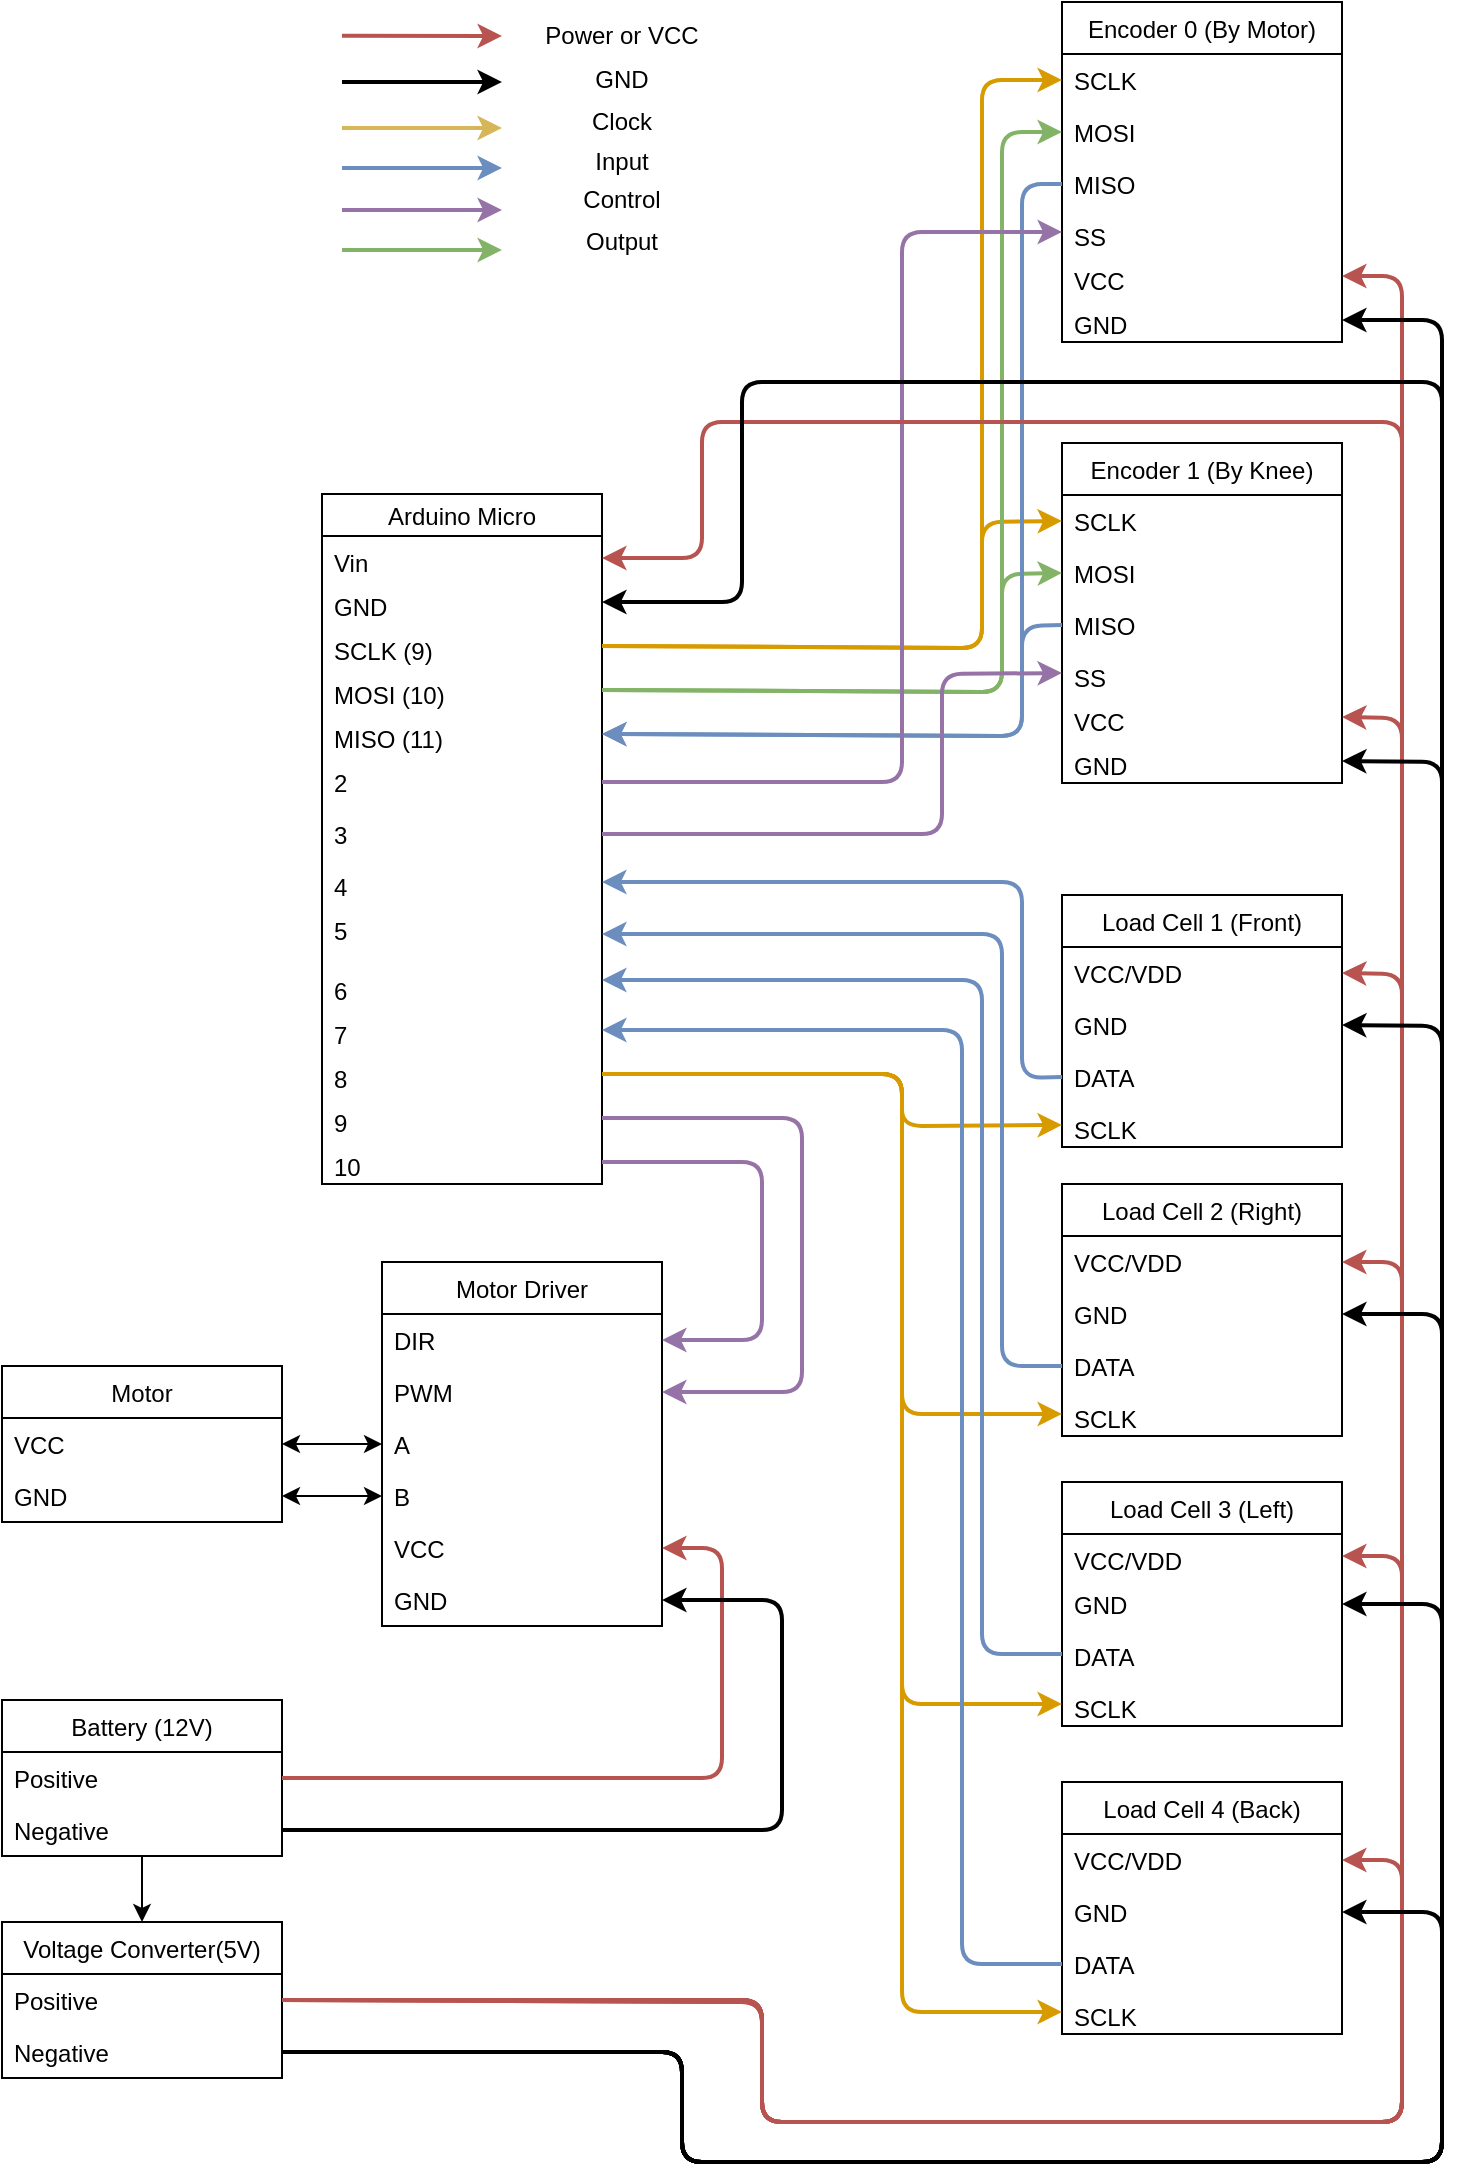 <mxfile version="12.3.3" type="device" pages="1"><diagram id="v35DXiqKWcoDBNxf22tP" name="Page-1"><mxGraphModel dx="2071" dy="645" grid="1" gridSize="10" guides="1" tooltips="1" connect="1" arrows="1" fold="1" page="1" pageScale="1" pageWidth="850" pageHeight="1100" math="0" shadow="0"><root><mxCell id="0"/><mxCell id="1" parent="0"/><mxCell id="bPSCzcpHLHZhRYJmk_Av-8" value="Arduino Micro" style="swimlane;fontStyle=0;childLayout=stackLayout;horizontal=1;startSize=21;fillColor=none;horizontalStack=0;resizeParent=1;resizeParentMax=0;resizeLast=0;collapsible=1;marginBottom=0;" parent="1" vertex="1"><mxGeometry x="20" y="256" width="140" height="345" as="geometry"/></mxCell><mxCell id="bPSCzcpHLHZhRYJmk_Av-101" value="Vin" style="text;strokeColor=none;fillColor=none;align=left;verticalAlign=top;spacingLeft=4;spacingRight=4;overflow=hidden;rotatable=0;points=[[0,0.5],[1,0.5]];portConstraint=eastwest;" parent="bPSCzcpHLHZhRYJmk_Av-8" vertex="1"><mxGeometry y="21" width="140" height="22" as="geometry"/></mxCell><mxCell id="bPSCzcpHLHZhRYJmk_Av-100" value="GND" style="text;strokeColor=none;fillColor=none;align=left;verticalAlign=top;spacingLeft=4;spacingRight=4;overflow=hidden;rotatable=0;points=[[0,0.5],[1,0.5]];portConstraint=eastwest;" parent="bPSCzcpHLHZhRYJmk_Av-8" vertex="1"><mxGeometry y="43" width="140" height="22" as="geometry"/></mxCell><mxCell id="bPSCzcpHLHZhRYJmk_Av-20" value="SCLK (9)" style="text;strokeColor=none;fillColor=none;align=left;verticalAlign=top;spacingLeft=4;spacingRight=4;overflow=hidden;rotatable=0;points=[[0,0.5],[1,0.5]];portConstraint=eastwest;" parent="bPSCzcpHLHZhRYJmk_Av-8" vertex="1"><mxGeometry y="65" width="140" height="22" as="geometry"/></mxCell><mxCell id="bPSCzcpHLHZhRYJmk_Av-19" value="MOSI (10)" style="text;strokeColor=none;fillColor=none;align=left;verticalAlign=top;spacingLeft=4;spacingRight=4;overflow=hidden;rotatable=0;points=[[0,0.5],[1,0.5]];portConstraint=eastwest;" parent="bPSCzcpHLHZhRYJmk_Av-8" vertex="1"><mxGeometry y="87" width="140" height="22" as="geometry"/></mxCell><mxCell id="bPSCzcpHLHZhRYJmk_Av-18" value="MISO (11)" style="text;strokeColor=none;fillColor=none;align=left;verticalAlign=top;spacingLeft=4;spacingRight=4;overflow=hidden;rotatable=0;points=[[0,0.5],[1,0.5]];portConstraint=eastwest;" parent="bPSCzcpHLHZhRYJmk_Av-8" vertex="1"><mxGeometry y="109" width="140" height="22" as="geometry"/></mxCell><mxCell id="bPSCzcpHLHZhRYJmk_Av-9" value="2" style="text;strokeColor=none;fillColor=none;align=left;verticalAlign=top;spacingLeft=4;spacingRight=4;overflow=hidden;rotatable=0;points=[[0,0.5],[1,0.5]];portConstraint=eastwest;" parent="bPSCzcpHLHZhRYJmk_Av-8" vertex="1"><mxGeometry y="131" width="140" height="26" as="geometry"/></mxCell><mxCell id="bPSCzcpHLHZhRYJmk_Av-10" value="3" style="text;strokeColor=none;fillColor=none;align=left;verticalAlign=top;spacingLeft=4;spacingRight=4;overflow=hidden;rotatable=0;points=[[0,0.5],[1,0.5]];portConstraint=eastwest;" parent="bPSCzcpHLHZhRYJmk_Av-8" vertex="1"><mxGeometry y="157" width="140" height="26" as="geometry"/></mxCell><mxCell id="bPSCzcpHLHZhRYJmk_Av-12" value="4" style="text;strokeColor=none;fillColor=none;align=left;verticalAlign=top;spacingLeft=4;spacingRight=4;overflow=hidden;rotatable=0;points=[[0,0.5],[1,0.5]];portConstraint=eastwest;" parent="bPSCzcpHLHZhRYJmk_Av-8" vertex="1"><mxGeometry y="183" width="140" height="22" as="geometry"/></mxCell><mxCell id="bPSCzcpHLHZhRYJmk_Av-11" value="5" style="text;strokeColor=none;fillColor=none;align=left;verticalAlign=top;spacingLeft=4;spacingRight=4;overflow=hidden;rotatable=0;points=[[0,0.5],[1,0.5]];portConstraint=eastwest;" parent="bPSCzcpHLHZhRYJmk_Av-8" vertex="1"><mxGeometry y="205" width="140" height="30" as="geometry"/></mxCell><mxCell id="bPSCzcpHLHZhRYJmk_Av-14" value="6" style="text;strokeColor=none;fillColor=none;align=left;verticalAlign=top;spacingLeft=4;spacingRight=4;overflow=hidden;rotatable=0;points=[[0,0.5],[1,0.5]];portConstraint=eastwest;" parent="bPSCzcpHLHZhRYJmk_Av-8" vertex="1"><mxGeometry y="235" width="140" height="22" as="geometry"/></mxCell><mxCell id="bPSCzcpHLHZhRYJmk_Av-16" value="7" style="text;strokeColor=none;fillColor=none;align=left;verticalAlign=top;spacingLeft=4;spacingRight=4;overflow=hidden;rotatable=0;points=[[0,0.5],[1,0.5]];portConstraint=eastwest;" parent="bPSCzcpHLHZhRYJmk_Av-8" vertex="1"><mxGeometry y="257" width="140" height="22" as="geometry"/></mxCell><mxCell id="bPSCzcpHLHZhRYJmk_Av-15" value="8" style="text;strokeColor=none;fillColor=none;align=left;verticalAlign=top;spacingLeft=4;spacingRight=4;overflow=hidden;rotatable=0;points=[[0,0.5],[1,0.5]];portConstraint=eastwest;" parent="bPSCzcpHLHZhRYJmk_Av-8" vertex="1"><mxGeometry y="279" width="140" height="22" as="geometry"/></mxCell><mxCell id="bPSCzcpHLHZhRYJmk_Av-13" value="9" style="text;strokeColor=none;fillColor=none;align=left;verticalAlign=top;spacingLeft=4;spacingRight=4;overflow=hidden;rotatable=0;points=[[0,0.5],[1,0.5]];portConstraint=eastwest;" parent="bPSCzcpHLHZhRYJmk_Av-8" vertex="1"><mxGeometry y="301" width="140" height="22" as="geometry"/></mxCell><mxCell id="bPSCzcpHLHZhRYJmk_Av-17" value="10" style="text;strokeColor=none;fillColor=none;align=left;verticalAlign=top;spacingLeft=4;spacingRight=4;overflow=hidden;rotatable=0;points=[[0,0.5],[1,0.5]];portConstraint=eastwest;" parent="bPSCzcpHLHZhRYJmk_Av-8" vertex="1"><mxGeometry y="323" width="140" height="22" as="geometry"/></mxCell><mxCell id="bPSCzcpHLHZhRYJmk_Av-21" value="Encoder 1 (By Knee)" style="swimlane;fontStyle=0;childLayout=stackLayout;horizontal=1;startSize=26;fillColor=none;horizontalStack=0;resizeParent=1;resizeParentMax=0;resizeLast=0;collapsible=1;marginBottom=0;" parent="1" vertex="1"><mxGeometry x="390" y="230.5" width="140" height="170" as="geometry"/></mxCell><mxCell id="bPSCzcpHLHZhRYJmk_Av-24" value="SCLK" style="text;strokeColor=none;fillColor=none;align=left;verticalAlign=top;spacingLeft=4;spacingRight=4;overflow=hidden;rotatable=0;points=[[0,0.5],[1,0.5]];portConstraint=eastwest;" parent="bPSCzcpHLHZhRYJmk_Av-21" vertex="1"><mxGeometry y="26" width="140" height="26" as="geometry"/></mxCell><mxCell id="bPSCzcpHLHZhRYJmk_Av-22" value="MOSI&#10;" style="text;strokeColor=none;fillColor=none;align=left;verticalAlign=top;spacingLeft=4;spacingRight=4;overflow=hidden;rotatable=0;points=[[0,0.5],[1,0.5]];portConstraint=eastwest;" parent="bPSCzcpHLHZhRYJmk_Av-21" vertex="1"><mxGeometry y="52" width="140" height="26" as="geometry"/></mxCell><mxCell id="bPSCzcpHLHZhRYJmk_Av-23" value="MISO" style="text;strokeColor=none;fillColor=none;align=left;verticalAlign=top;spacingLeft=4;spacingRight=4;overflow=hidden;rotatable=0;points=[[0,0.5],[1,0.5]];portConstraint=eastwest;" parent="bPSCzcpHLHZhRYJmk_Av-21" vertex="1"><mxGeometry y="78" width="140" height="26" as="geometry"/></mxCell><mxCell id="bPSCzcpHLHZhRYJmk_Av-25" value="SS" style="text;strokeColor=none;fillColor=none;align=left;verticalAlign=top;spacingLeft=4;spacingRight=4;overflow=hidden;rotatable=0;points=[[0,0.5],[1,0.5]];portConstraint=eastwest;" parent="bPSCzcpHLHZhRYJmk_Av-21" vertex="1"><mxGeometry y="104" width="140" height="22" as="geometry"/></mxCell><mxCell id="bPSCzcpHLHZhRYJmk_Av-46" value="VCC" style="text;strokeColor=none;fillColor=none;align=left;verticalAlign=top;spacingLeft=4;spacingRight=4;overflow=hidden;rotatable=0;points=[[0,0.5],[1,0.5]];portConstraint=eastwest;" parent="bPSCzcpHLHZhRYJmk_Av-21" vertex="1"><mxGeometry y="126" width="140" height="22" as="geometry"/></mxCell><mxCell id="bPSCzcpHLHZhRYJmk_Av-47" value="GND" style="text;strokeColor=none;fillColor=none;align=left;verticalAlign=top;spacingLeft=4;spacingRight=4;overflow=hidden;rotatable=0;points=[[0,0.5],[1,0.5]];portConstraint=eastwest;" parent="bPSCzcpHLHZhRYJmk_Av-21" vertex="1"><mxGeometry y="148" width="140" height="22" as="geometry"/></mxCell><mxCell id="bPSCzcpHLHZhRYJmk_Av-26" value="Encoder 0 (By Motor)" style="swimlane;fontStyle=0;childLayout=stackLayout;horizontal=1;startSize=26;fillColor=none;horizontalStack=0;resizeParent=1;resizeParentMax=0;resizeLast=0;collapsible=1;marginBottom=0;" parent="1" vertex="1"><mxGeometry x="390" y="10" width="140" height="170" as="geometry"/></mxCell><mxCell id="bPSCzcpHLHZhRYJmk_Av-29" value="SCLK" style="text;strokeColor=none;fillColor=none;align=left;verticalAlign=top;spacingLeft=4;spacingRight=4;overflow=hidden;rotatable=0;points=[[0,0.5],[1,0.5]];portConstraint=eastwest;" parent="bPSCzcpHLHZhRYJmk_Av-26" vertex="1"><mxGeometry y="26" width="140" height="26" as="geometry"/></mxCell><mxCell id="bPSCzcpHLHZhRYJmk_Av-27" value="MOSI&#10;" style="text;strokeColor=none;fillColor=none;align=left;verticalAlign=top;spacingLeft=4;spacingRight=4;overflow=hidden;rotatable=0;points=[[0,0.5],[1,0.5]];portConstraint=eastwest;" parent="bPSCzcpHLHZhRYJmk_Av-26" vertex="1"><mxGeometry y="52" width="140" height="26" as="geometry"/></mxCell><mxCell id="bPSCzcpHLHZhRYJmk_Av-28" value="MISO" style="text;strokeColor=none;fillColor=none;align=left;verticalAlign=top;spacingLeft=4;spacingRight=4;overflow=hidden;rotatable=0;points=[[0,0.5],[1,0.5]];portConstraint=eastwest;" parent="bPSCzcpHLHZhRYJmk_Av-26" vertex="1"><mxGeometry y="78" width="140" height="26" as="geometry"/></mxCell><mxCell id="bPSCzcpHLHZhRYJmk_Av-30" value="SS" style="text;strokeColor=none;fillColor=none;align=left;verticalAlign=top;spacingLeft=4;spacingRight=4;overflow=hidden;rotatable=0;points=[[0,0.5],[1,0.5]];portConstraint=eastwest;" parent="bPSCzcpHLHZhRYJmk_Av-26" vertex="1"><mxGeometry y="104" width="140" height="22" as="geometry"/></mxCell><mxCell id="bPSCzcpHLHZhRYJmk_Av-45" value="VCC" style="text;strokeColor=none;fillColor=none;align=left;verticalAlign=top;spacingLeft=4;spacingRight=4;overflow=hidden;rotatable=0;points=[[0,0.5],[1,0.5]];portConstraint=eastwest;" parent="bPSCzcpHLHZhRYJmk_Av-26" vertex="1"><mxGeometry y="126" width="140" height="22" as="geometry"/></mxCell><mxCell id="bPSCzcpHLHZhRYJmk_Av-44" value="GND" style="text;strokeColor=none;fillColor=none;align=left;verticalAlign=top;spacingLeft=4;spacingRight=4;overflow=hidden;rotatable=0;points=[[0,0.5],[1,0.5]];portConstraint=eastwest;" parent="bPSCzcpHLHZhRYJmk_Av-26" vertex="1"><mxGeometry y="148" width="140" height="22" as="geometry"/></mxCell><mxCell id="bPSCzcpHLHZhRYJmk_Av-31" value="" style="endArrow=none;html=1;exitX=1;exitY=0.5;exitDx=0;exitDy=0;entryX=0;entryY=0.5;entryDx=0;entryDy=0;fillColor=#dae8fc;strokeColor=#6c8ebf;startArrow=classic;startFill=1;endFill=0;strokeWidth=2;" parent="1" source="bPSCzcpHLHZhRYJmk_Av-18" target="bPSCzcpHLHZhRYJmk_Av-23" edge="1"><mxGeometry width="50" height="50" relative="1" as="geometry"><mxPoint x="20" y="460" as="sourcePoint"/><mxPoint x="300" y="300" as="targetPoint"/><Array as="points"><mxPoint x="370" y="377"/><mxPoint x="370" y="322"/></Array></mxGeometry></mxCell><mxCell id="bPSCzcpHLHZhRYJmk_Av-32" value="" style="endArrow=classic;html=1;exitX=1;exitY=0.5;exitDx=0;exitDy=0;entryX=0;entryY=0.5;entryDx=0;entryDy=0;fillColor=#d5e8d4;strokeColor=#82b366;strokeWidth=2;" parent="1" source="bPSCzcpHLHZhRYJmk_Av-19" target="bPSCzcpHLHZhRYJmk_Av-22" edge="1"><mxGeometry width="50" height="50" relative="1" as="geometry"><mxPoint x="20" y="460" as="sourcePoint"/><mxPoint x="70" y="410" as="targetPoint"/><Array as="points"><mxPoint x="360" y="355"/><mxPoint x="360" y="296"/></Array></mxGeometry></mxCell><mxCell id="bPSCzcpHLHZhRYJmk_Av-33" value="" style="endArrow=classic;html=1;exitX=1;exitY=0.5;exitDx=0;exitDy=0;entryX=0;entryY=0.5;entryDx=0;entryDy=0;fillColor=#ffe6cc;strokeColor=#d79b00;strokeWidth=2;" parent="1" source="bPSCzcpHLHZhRYJmk_Av-20" target="bPSCzcpHLHZhRYJmk_Av-24" edge="1"><mxGeometry width="50" height="50" relative="1" as="geometry"><mxPoint x="20" y="460" as="sourcePoint"/><mxPoint x="70" y="410" as="targetPoint"/><Array as="points"><mxPoint x="350" y="333"/><mxPoint x="350" y="270"/></Array></mxGeometry></mxCell><mxCell id="bPSCzcpHLHZhRYJmk_Av-34" value="" style="endArrow=classic;html=1;exitX=1;exitY=0.5;exitDx=0;exitDy=0;entryX=0;entryY=0.5;entryDx=0;entryDy=0;fillColor=#ffe6cc;strokeColor=#d79b00;strokeWidth=2;" parent="1" source="bPSCzcpHLHZhRYJmk_Av-20" target="bPSCzcpHLHZhRYJmk_Av-29" edge="1"><mxGeometry width="50" height="50" relative="1" as="geometry"><mxPoint x="20" y="460" as="sourcePoint"/><mxPoint x="70" y="410" as="targetPoint"/><Array as="points"><mxPoint x="350" y="333"/><mxPoint x="350" y="49"/></Array></mxGeometry></mxCell><mxCell id="bPSCzcpHLHZhRYJmk_Av-35" value="" style="endArrow=classic;html=1;exitX=1;exitY=0.5;exitDx=0;exitDy=0;entryX=0;entryY=0.5;entryDx=0;entryDy=0;fillColor=#d5e8d4;strokeColor=#82b366;strokeWidth=2;" parent="1" source="bPSCzcpHLHZhRYJmk_Av-19" target="bPSCzcpHLHZhRYJmk_Av-27" edge="1"><mxGeometry width="50" height="50" relative="1" as="geometry"><mxPoint x="20" y="460" as="sourcePoint"/><mxPoint x="70" y="410" as="targetPoint"/><Array as="points"><mxPoint x="360" y="355"/><mxPoint x="360" y="75"/></Array></mxGeometry></mxCell><mxCell id="bPSCzcpHLHZhRYJmk_Av-36" value="" style="endArrow=none;html=1;exitX=1;exitY=0.5;exitDx=0;exitDy=0;entryX=0;entryY=0.5;entryDx=0;entryDy=0;fillColor=#dae8fc;strokeColor=#6c8ebf;startArrow=classic;startFill=1;endFill=0;strokeWidth=2;" parent="1" source="bPSCzcpHLHZhRYJmk_Av-18" target="bPSCzcpHLHZhRYJmk_Av-28" edge="1"><mxGeometry width="50" height="50" relative="1" as="geometry"><mxPoint x="20" y="460" as="sourcePoint"/><mxPoint x="70" y="410" as="targetPoint"/><Array as="points"><mxPoint x="370" y="377"/><mxPoint x="370" y="101"/></Array></mxGeometry></mxCell><mxCell id="bPSCzcpHLHZhRYJmk_Av-37" value="" style="endArrow=classic;html=1;exitX=1;exitY=0.5;exitDx=0;exitDy=0;entryX=0;entryY=0.5;entryDx=0;entryDy=0;fillColor=#e1d5e7;strokeColor=#9673a6;strokeWidth=2;" parent="1" source="bPSCzcpHLHZhRYJmk_Av-9" target="bPSCzcpHLHZhRYJmk_Av-30" edge="1"><mxGeometry width="50" height="50" relative="1" as="geometry"><mxPoint x="20" y="670" as="sourcePoint"/><mxPoint x="70" y="620" as="targetPoint"/><Array as="points"><mxPoint x="310" y="400"/><mxPoint x="310" y="125"/></Array></mxGeometry></mxCell><mxCell id="bPSCzcpHLHZhRYJmk_Av-38" value="" style="endArrow=classic;html=1;exitX=1;exitY=0.5;exitDx=0;exitDy=0;entryX=0;entryY=0.5;entryDx=0;entryDy=0;fillColor=#e1d5e7;strokeColor=#9673a6;strokeWidth=2;" parent="1" source="bPSCzcpHLHZhRYJmk_Av-10" target="bPSCzcpHLHZhRYJmk_Av-25" edge="1"><mxGeometry width="50" height="50" relative="1" as="geometry"><mxPoint x="20" y="670" as="sourcePoint"/><mxPoint x="70" y="620" as="targetPoint"/><Array as="points"><mxPoint x="330" y="426"/><mxPoint x="330" y="346"/></Array></mxGeometry></mxCell><mxCell id="bPSCzcpHLHZhRYJmk_Av-39" value="Load Cell 1 (Front)" style="swimlane;fontStyle=0;childLayout=stackLayout;horizontal=1;startSize=26;fillColor=none;horizontalStack=0;resizeParent=1;resizeParentMax=0;resizeLast=0;collapsible=1;marginBottom=0;" parent="1" vertex="1"><mxGeometry x="390" y="456.5" width="140" height="126" as="geometry"/></mxCell><mxCell id="bPSCzcpHLHZhRYJmk_Av-40" value="VCC/VDD" style="text;strokeColor=none;fillColor=none;align=left;verticalAlign=top;spacingLeft=4;spacingRight=4;overflow=hidden;rotatable=0;points=[[0,0.5],[1,0.5]];portConstraint=eastwest;" parent="bPSCzcpHLHZhRYJmk_Av-39" vertex="1"><mxGeometry y="26" width="140" height="26" as="geometry"/></mxCell><mxCell id="bPSCzcpHLHZhRYJmk_Av-41" value="GND" style="text;strokeColor=none;fillColor=none;align=left;verticalAlign=top;spacingLeft=4;spacingRight=4;overflow=hidden;rotatable=0;points=[[0,0.5],[1,0.5]];portConstraint=eastwest;" parent="bPSCzcpHLHZhRYJmk_Av-39" vertex="1"><mxGeometry y="52" width="140" height="26" as="geometry"/></mxCell><mxCell id="bPSCzcpHLHZhRYJmk_Av-42" value="DATA" style="text;strokeColor=none;fillColor=none;align=left;verticalAlign=top;spacingLeft=4;spacingRight=4;overflow=hidden;rotatable=0;points=[[0,0.5],[1,0.5]];portConstraint=eastwest;" parent="bPSCzcpHLHZhRYJmk_Av-39" vertex="1"><mxGeometry y="78" width="140" height="26" as="geometry"/></mxCell><mxCell id="bPSCzcpHLHZhRYJmk_Av-43" value="SCLK" style="text;strokeColor=none;fillColor=none;align=left;verticalAlign=top;spacingLeft=4;spacingRight=4;overflow=hidden;rotatable=0;points=[[0,0.5],[1,0.5]];portConstraint=eastwest;" parent="bPSCzcpHLHZhRYJmk_Av-39" vertex="1"><mxGeometry y="104" width="140" height="22" as="geometry"/></mxCell><mxCell id="bPSCzcpHLHZhRYJmk_Av-48" value="Load Cell 2 (Right)" style="swimlane;fontStyle=0;childLayout=stackLayout;horizontal=1;startSize=26;fillColor=none;horizontalStack=0;resizeParent=1;resizeParentMax=0;resizeLast=0;collapsible=1;marginBottom=0;" parent="1" vertex="1"><mxGeometry x="390" y="601" width="140" height="126" as="geometry"/></mxCell><mxCell id="bPSCzcpHLHZhRYJmk_Av-49" value="VCC/VDD" style="text;strokeColor=none;fillColor=none;align=left;verticalAlign=top;spacingLeft=4;spacingRight=4;overflow=hidden;rotatable=0;points=[[0,0.5],[1,0.5]];portConstraint=eastwest;" parent="bPSCzcpHLHZhRYJmk_Av-48" vertex="1"><mxGeometry y="26" width="140" height="26" as="geometry"/></mxCell><mxCell id="bPSCzcpHLHZhRYJmk_Av-50" value="GND" style="text;strokeColor=none;fillColor=none;align=left;verticalAlign=top;spacingLeft=4;spacingRight=4;overflow=hidden;rotatable=0;points=[[0,0.5],[1,0.5]];portConstraint=eastwest;" parent="bPSCzcpHLHZhRYJmk_Av-48" vertex="1"><mxGeometry y="52" width="140" height="26" as="geometry"/></mxCell><mxCell id="bPSCzcpHLHZhRYJmk_Av-51" value="DATA" style="text;strokeColor=none;fillColor=none;align=left;verticalAlign=top;spacingLeft=4;spacingRight=4;overflow=hidden;rotatable=0;points=[[0,0.5],[1,0.5]];portConstraint=eastwest;" parent="bPSCzcpHLHZhRYJmk_Av-48" vertex="1"><mxGeometry y="78" width="140" height="26" as="geometry"/></mxCell><mxCell id="bPSCzcpHLHZhRYJmk_Av-52" value="SCLK" style="text;strokeColor=none;fillColor=none;align=left;verticalAlign=top;spacingLeft=4;spacingRight=4;overflow=hidden;rotatable=0;points=[[0,0.5],[1,0.5]];portConstraint=eastwest;" parent="bPSCzcpHLHZhRYJmk_Av-48" vertex="1"><mxGeometry y="104" width="140" height="22" as="geometry"/></mxCell><mxCell id="bPSCzcpHLHZhRYJmk_Av-53" value="Load Cell 3 (Left)" style="swimlane;fontStyle=0;childLayout=stackLayout;horizontal=1;startSize=26;fillColor=none;horizontalStack=0;resizeParent=1;resizeParentMax=0;resizeLast=0;collapsible=1;marginBottom=0;" parent="1" vertex="1"><mxGeometry x="390" y="750" width="140" height="122" as="geometry"/></mxCell><mxCell id="bPSCzcpHLHZhRYJmk_Av-54" value="VCC/VDD" style="text;strokeColor=none;fillColor=none;align=left;verticalAlign=top;spacingLeft=4;spacingRight=4;overflow=hidden;rotatable=0;points=[[0,0.5],[1,0.5]];portConstraint=eastwest;" parent="bPSCzcpHLHZhRYJmk_Av-53" vertex="1"><mxGeometry y="26" width="140" height="22" as="geometry"/></mxCell><mxCell id="bPSCzcpHLHZhRYJmk_Av-55" value="GND" style="text;strokeColor=none;fillColor=none;align=left;verticalAlign=top;spacingLeft=4;spacingRight=4;overflow=hidden;rotatable=0;points=[[0,0.5],[1,0.5]];portConstraint=eastwest;" parent="bPSCzcpHLHZhRYJmk_Av-53" vertex="1"><mxGeometry y="48" width="140" height="26" as="geometry"/></mxCell><mxCell id="bPSCzcpHLHZhRYJmk_Av-56" value="DATA" style="text;strokeColor=none;fillColor=none;align=left;verticalAlign=top;spacingLeft=4;spacingRight=4;overflow=hidden;rotatable=0;points=[[0,0.5],[1,0.5]];portConstraint=eastwest;" parent="bPSCzcpHLHZhRYJmk_Av-53" vertex="1"><mxGeometry y="74" width="140" height="26" as="geometry"/></mxCell><mxCell id="bPSCzcpHLHZhRYJmk_Av-57" value="SCLK" style="text;strokeColor=none;fillColor=none;align=left;verticalAlign=top;spacingLeft=4;spacingRight=4;overflow=hidden;rotatable=0;points=[[0,0.5],[1,0.5]];portConstraint=eastwest;" parent="bPSCzcpHLHZhRYJmk_Av-53" vertex="1"><mxGeometry y="100" width="140" height="22" as="geometry"/></mxCell><mxCell id="bPSCzcpHLHZhRYJmk_Av-58" value="Load Cell 4 (Back)" style="swimlane;fontStyle=0;childLayout=stackLayout;horizontal=1;startSize=26;fillColor=none;horizontalStack=0;resizeParent=1;resizeParentMax=0;resizeLast=0;collapsible=1;marginBottom=0;" parent="1" vertex="1"><mxGeometry x="390" y="900" width="140" height="126" as="geometry"/></mxCell><mxCell id="bPSCzcpHLHZhRYJmk_Av-59" value="VCC/VDD" style="text;strokeColor=none;fillColor=none;align=left;verticalAlign=top;spacingLeft=4;spacingRight=4;overflow=hidden;rotatable=0;points=[[0,0.5],[1,0.5]];portConstraint=eastwest;" parent="bPSCzcpHLHZhRYJmk_Av-58" vertex="1"><mxGeometry y="26" width="140" height="26" as="geometry"/></mxCell><mxCell id="bPSCzcpHLHZhRYJmk_Av-60" value="GND" style="text;strokeColor=none;fillColor=none;align=left;verticalAlign=top;spacingLeft=4;spacingRight=4;overflow=hidden;rotatable=0;points=[[0,0.5],[1,0.5]];portConstraint=eastwest;" parent="bPSCzcpHLHZhRYJmk_Av-58" vertex="1"><mxGeometry y="52" width="140" height="26" as="geometry"/></mxCell><mxCell id="bPSCzcpHLHZhRYJmk_Av-61" value="DATA" style="text;strokeColor=none;fillColor=none;align=left;verticalAlign=top;spacingLeft=4;spacingRight=4;overflow=hidden;rotatable=0;points=[[0,0.5],[1,0.5]];portConstraint=eastwest;" parent="bPSCzcpHLHZhRYJmk_Av-58" vertex="1"><mxGeometry y="78" width="140" height="26" as="geometry"/></mxCell><mxCell id="bPSCzcpHLHZhRYJmk_Av-62" value="SCLK" style="text;strokeColor=none;fillColor=none;align=left;verticalAlign=top;spacingLeft=4;spacingRight=4;overflow=hidden;rotatable=0;points=[[0,0.5],[1,0.5]];portConstraint=eastwest;" parent="bPSCzcpHLHZhRYJmk_Av-58" vertex="1"><mxGeometry y="104" width="140" height="22" as="geometry"/></mxCell><mxCell id="bPSCzcpHLHZhRYJmk_Av-63" value="" style="endArrow=classic;html=1;exitX=1;exitY=0.5;exitDx=0;exitDy=0;entryX=0;entryY=0.5;entryDx=0;entryDy=0;fillColor=#ffe6cc;strokeColor=#d79b00;strokeWidth=2;" parent="1" source="bPSCzcpHLHZhRYJmk_Av-15" target="bPSCzcpHLHZhRYJmk_Av-43" edge="1"><mxGeometry width="50" height="50" relative="1" as="geometry"><mxPoint x="20" y="1100" as="sourcePoint"/><mxPoint x="70" y="1050" as="targetPoint"/><Array as="points"><mxPoint x="310" y="546"/><mxPoint x="310" y="572"/></Array></mxGeometry></mxCell><mxCell id="bPSCzcpHLHZhRYJmk_Av-64" value="" style="endArrow=classic;html=1;exitX=1;exitY=0.5;exitDx=0;exitDy=0;entryX=0;entryY=0.5;entryDx=0;entryDy=0;fillColor=#ffe6cc;strokeColor=#d79b00;strokeWidth=2;" parent="1" source="bPSCzcpHLHZhRYJmk_Av-15" target="bPSCzcpHLHZhRYJmk_Av-52" edge="1"><mxGeometry width="50" height="50" relative="1" as="geometry"><mxPoint x="170" y="556" as="sourcePoint"/><mxPoint x="400" y="581.5" as="targetPoint"/><Array as="points"><mxPoint x="310" y="546"/><mxPoint x="310" y="716"/></Array></mxGeometry></mxCell><mxCell id="bPSCzcpHLHZhRYJmk_Av-65" value="" style="endArrow=classic;html=1;exitX=1;exitY=0.5;exitDx=0;exitDy=0;entryX=0;entryY=0.5;entryDx=0;entryDy=0;fillColor=#ffe6cc;strokeColor=#d79b00;strokeWidth=2;" parent="1" source="bPSCzcpHLHZhRYJmk_Av-15" target="bPSCzcpHLHZhRYJmk_Av-57" edge="1"><mxGeometry width="50" height="50" relative="1" as="geometry"><mxPoint x="20" y="1100" as="sourcePoint"/><mxPoint x="70" y="1050" as="targetPoint"/><Array as="points"><mxPoint x="310" y="546"/><mxPoint x="310" y="861"/></Array></mxGeometry></mxCell><mxCell id="bPSCzcpHLHZhRYJmk_Av-66" value="" style="endArrow=classic;html=1;exitX=1;exitY=0.5;exitDx=0;exitDy=0;entryX=0;entryY=0.5;entryDx=0;entryDy=0;fillColor=#ffe6cc;strokeColor=#d79b00;strokeWidth=2;" parent="1" source="bPSCzcpHLHZhRYJmk_Av-15" target="bPSCzcpHLHZhRYJmk_Av-62" edge="1"><mxGeometry width="50" height="50" relative="1" as="geometry"><mxPoint x="20" y="1100" as="sourcePoint"/><mxPoint x="70" y="1050" as="targetPoint"/><Array as="points"><mxPoint x="310" y="546"/><mxPoint x="310" y="1015"/></Array></mxGeometry></mxCell><mxCell id="bPSCzcpHLHZhRYJmk_Av-67" value="" style="endArrow=none;html=1;exitX=1;exitY=0.5;exitDx=0;exitDy=0;entryX=0;entryY=0.5;entryDx=0;entryDy=0;fillColor=#dae8fc;strokeColor=#6c8ebf;strokeWidth=2;startArrow=classic;startFill=1;endFill=0;" parent="1" source="bPSCzcpHLHZhRYJmk_Av-12" target="bPSCzcpHLHZhRYJmk_Av-42" edge="1"><mxGeometry width="50" height="50" relative="1" as="geometry"><mxPoint x="190" y="610" as="sourcePoint"/><mxPoint x="220" y="810" as="targetPoint"/><Array as="points"><mxPoint x="370" y="450"/><mxPoint x="370" y="548"/></Array></mxGeometry></mxCell><mxCell id="bPSCzcpHLHZhRYJmk_Av-68" value="" style="endArrow=none;html=1;exitX=1;exitY=0.5;exitDx=0;exitDy=0;entryX=0;entryY=0.5;entryDx=0;entryDy=0;fillColor=#dae8fc;strokeColor=#6c8ebf;strokeWidth=2;startArrow=classic;startFill=1;endFill=0;" parent="1" source="bPSCzcpHLHZhRYJmk_Av-11" target="bPSCzcpHLHZhRYJmk_Av-51" edge="1"><mxGeometry width="50" height="50" relative="1" as="geometry"><mxPoint x="190" y="590" as="sourcePoint"/><mxPoint x="230" y="720" as="targetPoint"/><Array as="points"><mxPoint x="360" y="476"/><mxPoint x="360" y="692"/></Array></mxGeometry></mxCell><mxCell id="bPSCzcpHLHZhRYJmk_Av-69" value="" style="endArrow=none;html=1;entryX=0;entryY=0.5;entryDx=0;entryDy=0;fillColor=#dae8fc;strokeColor=#6c8ebf;strokeWidth=2;startArrow=classic;startFill=1;endFill=0;" parent="1" edge="1"><mxGeometry width="50" height="50" relative="1" as="geometry"><mxPoint x="160" y="499" as="sourcePoint"/><mxPoint x="390" y="836" as="targetPoint"/><Array as="points"><mxPoint x="350" y="499"/><mxPoint x="350" y="836"/></Array></mxGeometry></mxCell><mxCell id="bPSCzcpHLHZhRYJmk_Av-70" value="" style="endArrow=none;html=1;exitX=1;exitY=0.5;exitDx=0;exitDy=0;entryX=0;entryY=0.5;entryDx=0;entryDy=0;fillColor=#dae8fc;strokeColor=#6c8ebf;strokeWidth=2;startArrow=classic;startFill=1;endFill=0;" parent="1" source="bPSCzcpHLHZhRYJmk_Av-16" target="bPSCzcpHLHZhRYJmk_Av-61" edge="1"><mxGeometry width="50" height="50" relative="1" as="geometry"><mxPoint x="170" y="640" as="sourcePoint"/><mxPoint x="280" y="720" as="targetPoint"/><Array as="points"><mxPoint x="340" y="524"/><mxPoint x="340" y="991"/></Array></mxGeometry></mxCell><mxCell id="bPSCzcpHLHZhRYJmk_Av-71" value="Motor Driver" style="swimlane;fontStyle=0;childLayout=stackLayout;horizontal=1;startSize=26;fillColor=none;horizontalStack=0;resizeParent=1;resizeParentMax=0;resizeLast=0;collapsible=1;marginBottom=0;" parent="1" vertex="1"><mxGeometry x="50" y="640" width="140" height="182" as="geometry"/></mxCell><mxCell id="bPSCzcpHLHZhRYJmk_Av-73" value="DIR" style="text;strokeColor=none;fillColor=none;align=left;verticalAlign=top;spacingLeft=4;spacingRight=4;overflow=hidden;rotatable=0;points=[[0,0.5],[1,0.5]];portConstraint=eastwest;" parent="bPSCzcpHLHZhRYJmk_Av-71" vertex="1"><mxGeometry y="26" width="140" height="26" as="geometry"/></mxCell><mxCell id="bPSCzcpHLHZhRYJmk_Av-72" value="PWM" style="text;strokeColor=none;fillColor=none;align=left;verticalAlign=top;spacingLeft=4;spacingRight=4;overflow=hidden;rotatable=0;points=[[0,0.5],[1,0.5]];portConstraint=eastwest;" parent="bPSCzcpHLHZhRYJmk_Av-71" vertex="1"><mxGeometry y="52" width="140" height="26" as="geometry"/></mxCell><mxCell id="bPSCzcpHLHZhRYJmk_Av-74" value="A" style="text;strokeColor=none;fillColor=none;align=left;verticalAlign=top;spacingLeft=4;spacingRight=4;overflow=hidden;rotatable=0;points=[[0,0.5],[1,0.5]];portConstraint=eastwest;" parent="bPSCzcpHLHZhRYJmk_Av-71" vertex="1"><mxGeometry y="78" width="140" height="26" as="geometry"/></mxCell><mxCell id="bPSCzcpHLHZhRYJmk_Av-75" value="B" style="text;strokeColor=none;fillColor=none;align=left;verticalAlign=top;spacingLeft=4;spacingRight=4;overflow=hidden;rotatable=0;points=[[0,0.5],[1,0.5]];portConstraint=eastwest;" parent="bPSCzcpHLHZhRYJmk_Av-71" vertex="1"><mxGeometry y="104" width="140" height="26" as="geometry"/></mxCell><mxCell id="bPSCzcpHLHZhRYJmk_Av-77" value="VCC" style="text;strokeColor=none;fillColor=none;align=left;verticalAlign=top;spacingLeft=4;spacingRight=4;overflow=hidden;rotatable=0;points=[[0,0.5],[1,0.5]];portConstraint=eastwest;" parent="bPSCzcpHLHZhRYJmk_Av-71" vertex="1"><mxGeometry y="130" width="140" height="26" as="geometry"/></mxCell><mxCell id="bPSCzcpHLHZhRYJmk_Av-76" value="GND" style="text;strokeColor=none;fillColor=none;align=left;verticalAlign=top;spacingLeft=4;spacingRight=4;overflow=hidden;rotatable=0;points=[[0,0.5],[1,0.5]];portConstraint=eastwest;" parent="bPSCzcpHLHZhRYJmk_Av-71" vertex="1"><mxGeometry y="156" width="140" height="26" as="geometry"/></mxCell><mxCell id="bPSCzcpHLHZhRYJmk_Av-78" value="Motor" style="swimlane;fontStyle=0;childLayout=stackLayout;horizontal=1;startSize=26;fillColor=none;horizontalStack=0;resizeParent=1;resizeParentMax=0;resizeLast=0;collapsible=1;marginBottom=0;" parent="1" vertex="1"><mxGeometry x="-140" y="692" width="140" height="78" as="geometry"/></mxCell><mxCell id="bPSCzcpHLHZhRYJmk_Av-79" value="VCC" style="text;strokeColor=none;fillColor=none;align=left;verticalAlign=top;spacingLeft=4;spacingRight=4;overflow=hidden;rotatable=0;points=[[0,0.5],[1,0.5]];portConstraint=eastwest;" parent="bPSCzcpHLHZhRYJmk_Av-78" vertex="1"><mxGeometry y="26" width="140" height="26" as="geometry"/></mxCell><mxCell id="bPSCzcpHLHZhRYJmk_Av-80" value="GND" style="text;strokeColor=none;fillColor=none;align=left;verticalAlign=top;spacingLeft=4;spacingRight=4;overflow=hidden;rotatable=0;points=[[0,0.5],[1,0.5]];portConstraint=eastwest;" parent="bPSCzcpHLHZhRYJmk_Av-78" vertex="1"><mxGeometry y="52" width="140" height="26" as="geometry"/></mxCell><mxCell id="bPSCzcpHLHZhRYJmk_Av-86" value="" style="endArrow=classic;startArrow=classic;html=1;entryX=1;entryY=0.5;entryDx=0;entryDy=0;exitX=0;exitY=0.5;exitDx=0;exitDy=0;" parent="1" source="bPSCzcpHLHZhRYJmk_Av-74" target="bPSCzcpHLHZhRYJmk_Av-79" edge="1"><mxGeometry width="50" height="50" relative="1" as="geometry"><mxPoint x="-140" y="1100" as="sourcePoint"/><mxPoint x="-90" y="1050" as="targetPoint"/></mxGeometry></mxCell><mxCell id="bPSCzcpHLHZhRYJmk_Av-87" value="" style="endArrow=classic;startArrow=classic;html=1;entryX=1;entryY=0.5;entryDx=0;entryDy=0;exitX=0;exitY=0.5;exitDx=0;exitDy=0;" parent="1" source="bPSCzcpHLHZhRYJmk_Av-75" target="bPSCzcpHLHZhRYJmk_Av-80" edge="1"><mxGeometry width="50" height="50" relative="1" as="geometry"><mxPoint x="60" y="741" as="sourcePoint"/><mxPoint x="10" y="740" as="targetPoint"/></mxGeometry></mxCell><mxCell id="bPSCzcpHLHZhRYJmk_Av-88" value="" style="endArrow=classic;html=1;exitX=1;exitY=0.5;exitDx=0;exitDy=0;entryX=1;entryY=0.5;entryDx=0;entryDy=0;fillColor=#e1d5e7;strokeColor=#9673a6;strokeWidth=2;" parent="1" source="bPSCzcpHLHZhRYJmk_Av-13" target="bPSCzcpHLHZhRYJmk_Av-72" edge="1"><mxGeometry width="50" height="50" relative="1" as="geometry"><mxPoint x="-140" y="1100" as="sourcePoint"/><mxPoint x="-90" y="1050" as="targetPoint"/><Array as="points"><mxPoint x="260" y="568"/><mxPoint x="260" y="705"/></Array></mxGeometry></mxCell><mxCell id="bPSCzcpHLHZhRYJmk_Av-89" value="" style="endArrow=classic;html=1;exitX=1;exitY=0.5;exitDx=0;exitDy=0;entryX=1;entryY=0.5;entryDx=0;entryDy=0;fillColor=#e1d5e7;strokeColor=#9673a6;strokeWidth=2;" parent="1" source="bPSCzcpHLHZhRYJmk_Av-17" target="bPSCzcpHLHZhRYJmk_Av-73" edge="1"><mxGeometry width="50" height="50" relative="1" as="geometry"><mxPoint x="170" y="578" as="sourcePoint"/><mxPoint x="200" y="715" as="targetPoint"/><Array as="points"><mxPoint x="240" y="590"/><mxPoint x="240" y="679"/></Array></mxGeometry></mxCell><mxCell id="bPSCzcpHLHZhRYJmk_Av-90" value="Battery (12V)" style="swimlane;fontStyle=0;childLayout=stackLayout;horizontal=1;startSize=26;fillColor=none;horizontalStack=0;resizeParent=1;resizeParentMax=0;resizeLast=0;collapsible=1;marginBottom=0;" parent="1" vertex="1"><mxGeometry x="-140" y="859" width="140" height="78" as="geometry"/></mxCell><mxCell id="bPSCzcpHLHZhRYJmk_Av-91" value="Positive" style="text;strokeColor=none;fillColor=none;align=left;verticalAlign=top;spacingLeft=4;spacingRight=4;overflow=hidden;rotatable=0;points=[[0,0.5],[1,0.5]];portConstraint=eastwest;" parent="bPSCzcpHLHZhRYJmk_Av-90" vertex="1"><mxGeometry y="26" width="140" height="26" as="geometry"/></mxCell><mxCell id="bPSCzcpHLHZhRYJmk_Av-92" value="Negative" style="text;strokeColor=none;fillColor=none;align=left;verticalAlign=top;spacingLeft=4;spacingRight=4;overflow=hidden;rotatable=0;points=[[0,0.5],[1,0.5]];portConstraint=eastwest;" parent="bPSCzcpHLHZhRYJmk_Av-90" vertex="1"><mxGeometry y="52" width="140" height="26" as="geometry"/></mxCell><mxCell id="bPSCzcpHLHZhRYJmk_Av-94" value="" style="endArrow=classic;html=1;entryX=0.5;entryY=0;entryDx=0;entryDy=0;" parent="1" source="bPSCzcpHLHZhRYJmk_Av-92" target="bPSCzcpHLHZhRYJmk_Av-95" edge="1"><mxGeometry width="50" height="50" relative="1" as="geometry"><mxPoint x="-140" y="1100" as="sourcePoint"/><mxPoint x="-74" y="970" as="targetPoint"/></mxGeometry></mxCell><mxCell id="bPSCzcpHLHZhRYJmk_Av-95" value="Voltage Converter(5V)" style="swimlane;fontStyle=0;childLayout=stackLayout;horizontal=1;startSize=26;fillColor=none;horizontalStack=0;resizeParent=1;resizeParentMax=0;resizeLast=0;collapsible=1;marginBottom=0;" parent="1" vertex="1"><mxGeometry x="-140" y="970" width="140" height="78" as="geometry"/></mxCell><mxCell id="bPSCzcpHLHZhRYJmk_Av-96" value="Positive" style="text;strokeColor=none;fillColor=none;align=left;verticalAlign=top;spacingLeft=4;spacingRight=4;overflow=hidden;rotatable=0;points=[[0,0.5],[1,0.5]];portConstraint=eastwest;" parent="bPSCzcpHLHZhRYJmk_Av-95" vertex="1"><mxGeometry y="26" width="140" height="26" as="geometry"/></mxCell><mxCell id="bPSCzcpHLHZhRYJmk_Av-97" value="Negative" style="text;strokeColor=none;fillColor=none;align=left;verticalAlign=top;spacingLeft=4;spacingRight=4;overflow=hidden;rotatable=0;points=[[0,0.5],[1,0.5]];portConstraint=eastwest;" parent="bPSCzcpHLHZhRYJmk_Av-95" vertex="1"><mxGeometry y="52" width="140" height="26" as="geometry"/></mxCell><mxCell id="bPSCzcpHLHZhRYJmk_Av-98" value="" style="endArrow=classic;html=1;exitX=1;exitY=0.5;exitDx=0;exitDy=0;entryX=1;entryY=0.5;entryDx=0;entryDy=0;fillColor=#f8cecc;strokeColor=#b85450;strokeWidth=2;" parent="1" source="bPSCzcpHLHZhRYJmk_Av-91" target="bPSCzcpHLHZhRYJmk_Av-77" edge="1"><mxGeometry width="50" height="50" relative="1" as="geometry"><mxPoint x="-140" y="1120" as="sourcePoint"/><mxPoint x="-90" y="1070" as="targetPoint"/><Array as="points"><mxPoint x="220" y="898"/><mxPoint x="220" y="783"/></Array></mxGeometry></mxCell><mxCell id="bPSCzcpHLHZhRYJmk_Av-99" value="" style="endArrow=classic;html=1;exitX=1;exitY=0.5;exitDx=0;exitDy=0;entryX=1;entryY=0.5;entryDx=0;entryDy=0;strokeWidth=2;" parent="1" source="bPSCzcpHLHZhRYJmk_Av-92" target="bPSCzcpHLHZhRYJmk_Av-76" edge="1"><mxGeometry width="50" height="50" relative="1" as="geometry"><mxPoint x="-140" y="1120" as="sourcePoint"/><mxPoint x="-90" y="1070" as="targetPoint"/><Array as="points"><mxPoint x="250" y="924"/><mxPoint x="250" y="809"/></Array></mxGeometry></mxCell><mxCell id="bPSCzcpHLHZhRYJmk_Av-102" value="" style="endArrow=classic;html=1;exitX=1;exitY=0.5;exitDx=0;exitDy=0;entryX=1;entryY=0.5;entryDx=0;entryDy=0;fillColor=#f8cecc;strokeColor=#b85450;strokeWidth=2;" parent="1" source="bPSCzcpHLHZhRYJmk_Av-96" target="bPSCzcpHLHZhRYJmk_Av-59" edge="1"><mxGeometry width="50" height="50" relative="1" as="geometry"><mxPoint x="-140" y="1120" as="sourcePoint"/><mxPoint x="-90" y="1070" as="targetPoint"/><Array as="points"><mxPoint x="240" y="1009"/><mxPoint x="240" y="1070"/><mxPoint x="560" y="1070"/><mxPoint x="560" y="939"/></Array></mxGeometry></mxCell><mxCell id="bPSCzcpHLHZhRYJmk_Av-103" value="" style="endArrow=classic;html=1;exitX=1;exitY=0.5;exitDx=0;exitDy=0;entryX=1;entryY=0.5;entryDx=0;entryDy=0;fillColor=#f8cecc;strokeColor=#b85450;strokeWidth=2;" parent="1" source="bPSCzcpHLHZhRYJmk_Av-96" target="bPSCzcpHLHZhRYJmk_Av-54" edge="1"><mxGeometry width="50" height="50" relative="1" as="geometry"><mxPoint x="10" y="1019" as="sourcePoint"/><mxPoint x="540" y="949" as="targetPoint"/><Array as="points"><mxPoint x="240" y="1009"/><mxPoint x="240" y="1070"/><mxPoint x="560" y="1070"/><mxPoint x="560" y="787"/></Array></mxGeometry></mxCell><mxCell id="bPSCzcpHLHZhRYJmk_Av-104" value="" style="endArrow=classic;html=1;exitX=1;exitY=0.5;exitDx=0;exitDy=0;entryX=1;entryY=0.5;entryDx=0;entryDy=0;fillColor=#f8cecc;strokeColor=#b85450;strokeWidth=2;" parent="1" source="bPSCzcpHLHZhRYJmk_Av-96" target="bPSCzcpHLHZhRYJmk_Av-49" edge="1"><mxGeometry width="50" height="50" relative="1" as="geometry"><mxPoint x="10" y="1019" as="sourcePoint"/><mxPoint x="540" y="797" as="targetPoint"/><Array as="points"><mxPoint x="240" y="1010"/><mxPoint x="240" y="1070"/><mxPoint x="560" y="1070"/><mxPoint x="560" y="640"/></Array></mxGeometry></mxCell><mxCell id="bPSCzcpHLHZhRYJmk_Av-105" value="" style="endArrow=classic;html=1;exitX=1;exitY=0.5;exitDx=0;exitDy=0;entryX=1;entryY=0.5;entryDx=0;entryDy=0;fillColor=#f8cecc;strokeColor=#b85450;strokeWidth=2;" parent="1" source="bPSCzcpHLHZhRYJmk_Av-96" target="bPSCzcpHLHZhRYJmk_Av-40" edge="1"><mxGeometry width="50" height="50" relative="1" as="geometry"><mxPoint x="10" y="1019" as="sourcePoint"/><mxPoint x="540" y="650" as="targetPoint"/><Array as="points"><mxPoint x="240" y="1009"/><mxPoint x="240" y="1070"/><mxPoint x="560" y="1070"/><mxPoint x="560" y="496"/></Array></mxGeometry></mxCell><mxCell id="bPSCzcpHLHZhRYJmk_Av-106" value="" style="endArrow=classic;html=1;exitX=1;exitY=0.5;exitDx=0;exitDy=0;entryX=1;entryY=0.5;entryDx=0;entryDy=0;fillColor=#f8cecc;strokeColor=#b85450;strokeWidth=2;" parent="1" source="bPSCzcpHLHZhRYJmk_Av-96" target="bPSCzcpHLHZhRYJmk_Av-46" edge="1"><mxGeometry width="50" height="50" relative="1" as="geometry"><mxPoint x="10" y="1019" as="sourcePoint"/><mxPoint x="540" y="505.5" as="targetPoint"/><Array as="points"><mxPoint x="240" y="1009"/><mxPoint x="240" y="1070"/><mxPoint x="560" y="1070"/><mxPoint x="560" y="368"/></Array></mxGeometry></mxCell><mxCell id="bPSCzcpHLHZhRYJmk_Av-107" value="" style="endArrow=classic;html=1;exitX=1;exitY=0.5;exitDx=0;exitDy=0;entryX=1;entryY=0.5;entryDx=0;entryDy=0;fillColor=#f8cecc;strokeColor=#b85450;strokeWidth=2;" parent="1" source="bPSCzcpHLHZhRYJmk_Av-96" target="bPSCzcpHLHZhRYJmk_Av-45" edge="1"><mxGeometry width="50" height="50" relative="1" as="geometry"><mxPoint x="10" y="1019" as="sourcePoint"/><mxPoint x="540" y="377.5" as="targetPoint"/><Array as="points"><mxPoint x="240" y="1009"/><mxPoint x="240" y="1070"/><mxPoint x="560" y="1070"/><mxPoint x="560" y="147"/></Array></mxGeometry></mxCell><mxCell id="bPSCzcpHLHZhRYJmk_Av-108" value="" style="endArrow=classic;html=1;exitX=1;exitY=0.5;exitDx=0;exitDy=0;fillColor=#f8cecc;strokeColor=#b85450;entryX=1;entryY=0.5;entryDx=0;entryDy=0;strokeWidth=2;" parent="1" source="bPSCzcpHLHZhRYJmk_Av-96" target="bPSCzcpHLHZhRYJmk_Av-101" edge="1"><mxGeometry width="50" height="50" relative="1" as="geometry"><mxPoint x="10" y="1019" as="sourcePoint"/><mxPoint x="280" y="200" as="targetPoint"/><Array as="points"><mxPoint x="240" y="1010"/><mxPoint x="240" y="1070"/><mxPoint x="560" y="1070"/><mxPoint x="560" y="220"/><mxPoint x="210" y="220"/><mxPoint x="210" y="288"/></Array></mxGeometry></mxCell><mxCell id="bPSCzcpHLHZhRYJmk_Av-109" value="" style="endArrow=classic;html=1;exitX=1;exitY=0.5;exitDx=0;exitDy=0;entryX=1;entryY=0.5;entryDx=0;entryDy=0;strokeWidth=2;" parent="1" source="bPSCzcpHLHZhRYJmk_Av-97" target="bPSCzcpHLHZhRYJmk_Av-60" edge="1"><mxGeometry width="50" height="50" relative="1" as="geometry"><mxPoint x="-140" y="1150" as="sourcePoint"/><mxPoint x="-90" y="1100" as="targetPoint"/><Array as="points"><mxPoint x="200" y="1035"/><mxPoint x="200" y="1090"/><mxPoint x="580" y="1090"/><mxPoint x="580" y="965"/></Array></mxGeometry></mxCell><mxCell id="bPSCzcpHLHZhRYJmk_Av-110" value="" style="endArrow=classic;html=1;exitX=1;exitY=0.5;exitDx=0;exitDy=0;entryX=1;entryY=0.5;entryDx=0;entryDy=0;strokeWidth=2;" parent="1" source="bPSCzcpHLHZhRYJmk_Av-97" target="bPSCzcpHLHZhRYJmk_Av-55" edge="1"><mxGeometry width="50" height="50" relative="1" as="geometry"><mxPoint x="10" y="1045" as="sourcePoint"/><mxPoint x="540" y="975" as="targetPoint"/><Array as="points"><mxPoint x="200" y="1035"/><mxPoint x="200" y="1090"/><mxPoint x="580" y="1090"/><mxPoint x="580" y="811"/></Array></mxGeometry></mxCell><mxCell id="bPSCzcpHLHZhRYJmk_Av-111" value="" style="endArrow=classic;html=1;exitX=1;exitY=0.5;exitDx=0;exitDy=0;entryX=1;entryY=0.5;entryDx=0;entryDy=0;strokeWidth=2;" parent="1" source="bPSCzcpHLHZhRYJmk_Av-97" target="bPSCzcpHLHZhRYJmk_Av-50" edge="1"><mxGeometry width="50" height="50" relative="1" as="geometry"><mxPoint x="10" y="1045" as="sourcePoint"/><mxPoint x="540" y="821" as="targetPoint"/><Array as="points"><mxPoint x="200" y="1035"/><mxPoint x="200" y="1090"/><mxPoint x="580" y="1090"/><mxPoint x="580" y="666"/></Array></mxGeometry></mxCell><mxCell id="bPSCzcpHLHZhRYJmk_Av-112" value="" style="endArrow=classic;html=1;exitX=1;exitY=0.5;exitDx=0;exitDy=0;entryX=1;entryY=0.5;entryDx=0;entryDy=0;strokeWidth=2;" parent="1" source="bPSCzcpHLHZhRYJmk_Av-97" target="bPSCzcpHLHZhRYJmk_Av-41" edge="1"><mxGeometry width="50" height="50" relative="1" as="geometry"><mxPoint x="10" y="1045" as="sourcePoint"/><mxPoint x="540" y="676" as="targetPoint"/><Array as="points"><mxPoint x="200" y="1035"/><mxPoint x="200" y="1090"/><mxPoint x="580" y="1090"/><mxPoint x="580" y="522"/></Array></mxGeometry></mxCell><mxCell id="bPSCzcpHLHZhRYJmk_Av-113" value="" style="endArrow=classic;html=1;exitX=1;exitY=0.5;exitDx=0;exitDy=0;entryX=1;entryY=0.5;entryDx=0;entryDy=0;strokeWidth=2;" parent="1" source="bPSCzcpHLHZhRYJmk_Av-97" target="bPSCzcpHLHZhRYJmk_Av-47" edge="1"><mxGeometry width="50" height="50" relative="1" as="geometry"><mxPoint x="10" y="1045" as="sourcePoint"/><mxPoint x="540" y="531.5" as="targetPoint"/><Array as="points"><mxPoint x="200" y="1035"/><mxPoint x="200" y="1090"/><mxPoint x="580" y="1090"/><mxPoint x="580" y="390"/></Array></mxGeometry></mxCell><mxCell id="bPSCzcpHLHZhRYJmk_Av-114" value="" style="endArrow=classic;html=1;exitX=1;exitY=0.5;exitDx=0;exitDy=0;entryX=1;entryY=0.5;entryDx=0;entryDy=0;strokeWidth=2;" parent="1" source="bPSCzcpHLHZhRYJmk_Av-97" target="bPSCzcpHLHZhRYJmk_Av-44" edge="1"><mxGeometry width="50" height="50" relative="1" as="geometry"><mxPoint x="10" y="1045" as="sourcePoint"/><mxPoint x="540" y="399.5" as="targetPoint"/><Array as="points"><mxPoint x="200" y="1035"/><mxPoint x="200" y="1090"/><mxPoint x="580" y="1090"/><mxPoint x="580" y="169"/></Array></mxGeometry></mxCell><mxCell id="bPSCzcpHLHZhRYJmk_Av-115" value="" style="endArrow=classic;html=1;exitX=1;exitY=0.5;exitDx=0;exitDy=0;entryX=1;entryY=0.5;entryDx=0;entryDy=0;strokeWidth=2;" parent="1" source="bPSCzcpHLHZhRYJmk_Av-97" target="bPSCzcpHLHZhRYJmk_Av-100" edge="1"><mxGeometry width="50" height="50" relative="1" as="geometry"><mxPoint x="10" y="1045" as="sourcePoint"/><mxPoint x="540" y="179" as="targetPoint"/><Array as="points"><mxPoint x="200" y="1035"/><mxPoint x="200" y="1090"/><mxPoint x="580" y="1090"/><mxPoint x="580" y="200"/><mxPoint x="230" y="200"/><mxPoint x="230" y="310"/></Array></mxGeometry></mxCell><mxCell id="hYra6kQ-7iGgSOc5w8wz-1" value="" style="endArrow=classic;html=1;strokeWidth=2;fillColor=#f8cecc;strokeColor=#b85450;" edge="1" parent="1"><mxGeometry width="50" height="50" relative="1" as="geometry"><mxPoint x="30" y="26.824" as="sourcePoint"/><mxPoint x="110" y="27" as="targetPoint"/></mxGeometry></mxCell><mxCell id="hYra6kQ-7iGgSOc5w8wz-2" value="" style="endArrow=classic;html=1;strokeWidth=2;" edge="1" parent="1"><mxGeometry width="50" height="50" relative="1" as="geometry"><mxPoint x="30" y="50" as="sourcePoint"/><mxPoint x="110" y="50" as="targetPoint"/></mxGeometry></mxCell><mxCell id="hYra6kQ-7iGgSOc5w8wz-3" value="" style="endArrow=classic;html=1;strokeWidth=2;fillColor=#fff2cc;strokeColor=#d6b656;" edge="1" parent="1"><mxGeometry width="50" height="50" relative="1" as="geometry"><mxPoint x="30" y="73" as="sourcePoint"/><mxPoint x="110" y="73" as="targetPoint"/></mxGeometry></mxCell><mxCell id="hYra6kQ-7iGgSOc5w8wz-4" value="" style="endArrow=classic;html=1;strokeWidth=2;fillColor=#dae8fc;strokeColor=#6c8ebf;" edge="1" parent="1"><mxGeometry width="50" height="50" relative="1" as="geometry"><mxPoint x="30" y="93" as="sourcePoint"/><mxPoint x="110" y="93" as="targetPoint"/></mxGeometry></mxCell><mxCell id="hYra6kQ-7iGgSOc5w8wz-5" value="" style="endArrow=classic;html=1;strokeWidth=2;fillColor=#e1d5e7;strokeColor=#9673a6;" edge="1" parent="1"><mxGeometry width="50" height="50" relative="1" as="geometry"><mxPoint x="30" y="114" as="sourcePoint"/><mxPoint x="110" y="114" as="targetPoint"/></mxGeometry></mxCell><mxCell id="hYra6kQ-7iGgSOc5w8wz-6" value="" style="endArrow=classic;html=1;strokeWidth=2;fillColor=#d5e8d4;strokeColor=#82b366;" edge="1" parent="1"><mxGeometry width="50" height="50" relative="1" as="geometry"><mxPoint x="30" y="134" as="sourcePoint"/><mxPoint x="110" y="134" as="targetPoint"/></mxGeometry></mxCell><mxCell id="hYra6kQ-7iGgSOc5w8wz-7" value="Power or VCC" style="text;html=1;strokeColor=none;fillColor=none;align=center;verticalAlign=middle;whiteSpace=wrap;rounded=0;" vertex="1" parent="1"><mxGeometry x="130" y="17" width="80" height="20" as="geometry"/></mxCell><mxCell id="hYra6kQ-7iGgSOc5w8wz-8" value="GND" style="text;html=1;strokeColor=none;fillColor=none;align=center;verticalAlign=middle;whiteSpace=wrap;rounded=0;" vertex="1" parent="1"><mxGeometry x="130" y="39" width="80" height="20" as="geometry"/></mxCell><mxCell id="hYra6kQ-7iGgSOc5w8wz-9" value="Clock" style="text;html=1;strokeColor=none;fillColor=none;align=center;verticalAlign=middle;whiteSpace=wrap;rounded=0;" vertex="1" parent="1"><mxGeometry x="130" y="60" width="80" height="20" as="geometry"/></mxCell><mxCell id="hYra6kQ-7iGgSOc5w8wz-10" value="Input" style="text;html=1;strokeColor=none;fillColor=none;align=center;verticalAlign=middle;whiteSpace=wrap;rounded=0;" vertex="1" parent="1"><mxGeometry x="130" y="80" width="80" height="20" as="geometry"/></mxCell><mxCell id="hYra6kQ-7iGgSOc5w8wz-12" value="Control" style="text;html=1;strokeColor=none;fillColor=none;align=center;verticalAlign=middle;whiteSpace=wrap;rounded=0;" vertex="1" parent="1"><mxGeometry x="130" y="99" width="80" height="20" as="geometry"/></mxCell><mxCell id="hYra6kQ-7iGgSOc5w8wz-13" value="Output" style="text;html=1;strokeColor=none;fillColor=none;align=center;verticalAlign=middle;whiteSpace=wrap;rounded=0;" vertex="1" parent="1"><mxGeometry x="130" y="120" width="80" height="20" as="geometry"/></mxCell></root></mxGraphModel></diagram></mxfile>